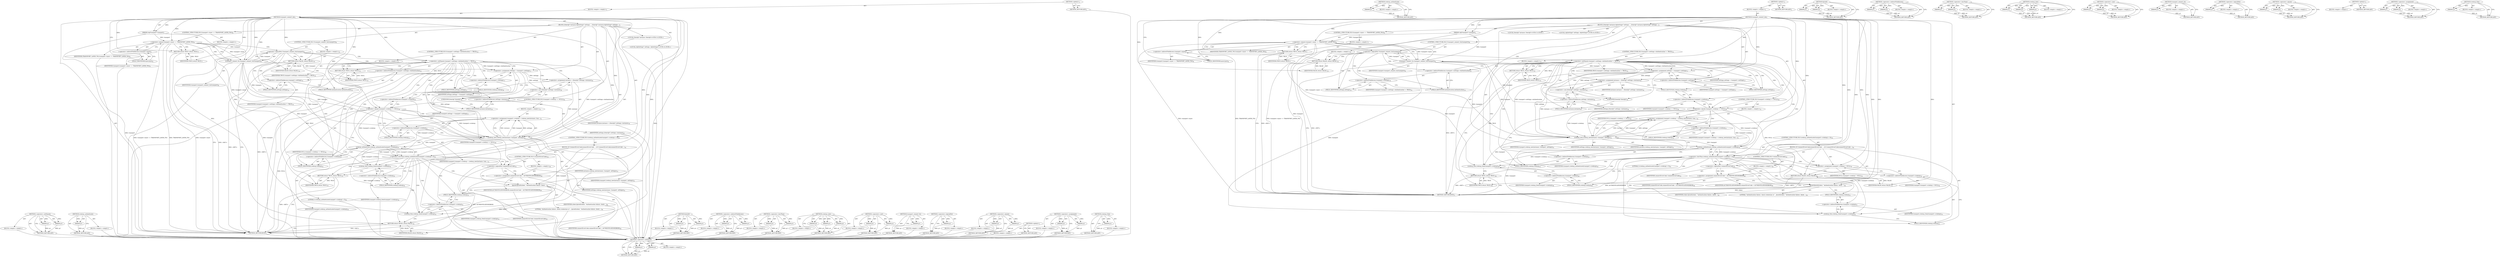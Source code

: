 digraph "credssp_free" {
vulnerable_142 [label=<(METHOD,&lt;operator&gt;.notEquals)>];
vulnerable_143 [label=<(PARAM,p1)>];
vulnerable_144 [label=<(PARAM,p2)>];
vulnerable_145 [label=<(BLOCK,&lt;empty&gt;,&lt;empty&gt;)>];
vulnerable_146 [label=<(METHOD_RETURN,ANY)>];
vulnerable_168 [label=<(METHOD,credssp_authenticate)>];
vulnerable_169 [label=<(PARAM,p1)>];
vulnerable_170 [label=<(BLOCK,&lt;empty&gt;,&lt;empty&gt;)>];
vulnerable_171 [label=<(METHOD_RETURN,ANY)>];
vulnerable_6 [label=<(METHOD,&lt;global&gt;)<SUB>1</SUB>>];
vulnerable_7 [label=<(BLOCK,&lt;empty&gt;,&lt;empty&gt;)<SUB>1</SUB>>];
vulnerable_8 [label=<(METHOD,transport_connect_nla)<SUB>1</SUB>>];
vulnerable_9 [label=<(PARAM,rdpTransport* transport)<SUB>1</SUB>>];
vulnerable_10 [label=<(BLOCK,{
	freerdp* instance;
	rdpSettings* settings;

...,{
	freerdp* instance;
	rdpSettings* settings;

...)<SUB>2</SUB>>];
vulnerable_11 [label="<(LOCAL,freerdp* instance: freerdp*)<SUB>3</SUB>>"];
vulnerable_12 [label="<(LOCAL,rdpSettings* settings: rdpSettings*)<SUB>4</SUB>>"];
vulnerable_13 [label=<(CONTROL_STRUCTURE,IF,if (transport-&gt;layer == TRANSPORT_LAYER_TSG))<SUB>6</SUB>>];
vulnerable_14 [label=<(&lt;operator&gt;.equals,transport-&gt;layer == TRANSPORT_LAYER_TSG)<SUB>6</SUB>>];
vulnerable_15 [label=<(&lt;operator&gt;.indirectFieldAccess,transport-&gt;layer)<SUB>6</SUB>>];
vulnerable_16 [label=<(IDENTIFIER,transport,transport-&gt;layer == TRANSPORT_LAYER_TSG)<SUB>6</SUB>>];
vulnerable_17 [label=<(FIELD_IDENTIFIER,layer,layer)<SUB>6</SUB>>];
vulnerable_18 [label=<(IDENTIFIER,TRANSPORT_LAYER_TSG,transport-&gt;layer == TRANSPORT_LAYER_TSG)<SUB>6</SUB>>];
vulnerable_19 [label=<(BLOCK,&lt;empty&gt;,&lt;empty&gt;)<SUB>7</SUB>>];
vulnerable_20 [label=<(RETURN,return TRUE;,return TRUE;)<SUB>7</SUB>>];
vulnerable_21 [label=<(IDENTIFIER,TRUE,return TRUE;)<SUB>7</SUB>>];
vulnerable_22 [label=<(CONTROL_STRUCTURE,IF,if (!transport_connect_tls(transport)))<SUB>9</SUB>>];
vulnerable_23 [label=<(&lt;operator&gt;.logicalNot,!transport_connect_tls(transport))<SUB>9</SUB>>];
vulnerable_24 [label=<(transport_connect_tls,transport_connect_tls(transport))<SUB>9</SUB>>];
vulnerable_25 [label=<(IDENTIFIER,transport,transport_connect_tls(transport))<SUB>9</SUB>>];
vulnerable_26 [label=<(BLOCK,&lt;empty&gt;,&lt;empty&gt;)<SUB>10</SUB>>];
vulnerable_27 [label=<(RETURN,return FALSE;,return FALSE;)<SUB>10</SUB>>];
vulnerable_28 [label=<(IDENTIFIER,FALSE,return FALSE;)<SUB>10</SUB>>];
vulnerable_29 [label=<(CONTROL_STRUCTURE,IF,if (transport-&gt;settings-&gt;Authentication != TRUE))<SUB>14</SUB>>];
vulnerable_30 [label=<(&lt;operator&gt;.notEquals,transport-&gt;settings-&gt;Authentication != TRUE)<SUB>14</SUB>>];
vulnerable_31 [label=<(&lt;operator&gt;.indirectFieldAccess,transport-&gt;settings-&gt;Authentication)<SUB>14</SUB>>];
vulnerable_32 [label=<(&lt;operator&gt;.indirectFieldAccess,transport-&gt;settings)<SUB>14</SUB>>];
vulnerable_33 [label=<(IDENTIFIER,transport,transport-&gt;settings-&gt;Authentication != TRUE)<SUB>14</SUB>>];
vulnerable_34 [label=<(FIELD_IDENTIFIER,settings,settings)<SUB>14</SUB>>];
vulnerable_35 [label=<(FIELD_IDENTIFIER,Authentication,Authentication)<SUB>14</SUB>>];
vulnerable_36 [label=<(IDENTIFIER,TRUE,transport-&gt;settings-&gt;Authentication != TRUE)<SUB>14</SUB>>];
vulnerable_37 [label=<(BLOCK,&lt;empty&gt;,&lt;empty&gt;)<SUB>15</SUB>>];
vulnerable_38 [label=<(RETURN,return TRUE;,return TRUE;)<SUB>15</SUB>>];
vulnerable_39 [label=<(IDENTIFIER,TRUE,return TRUE;)<SUB>15</SUB>>];
vulnerable_40 [label=<(&lt;operator&gt;.assignment,settings = transport-&gt;settings)<SUB>17</SUB>>];
vulnerable_41 [label=<(IDENTIFIER,settings,settings = transport-&gt;settings)<SUB>17</SUB>>];
vulnerable_42 [label=<(&lt;operator&gt;.indirectFieldAccess,transport-&gt;settings)<SUB>17</SUB>>];
vulnerable_43 [label=<(IDENTIFIER,transport,settings = transport-&gt;settings)<SUB>17</SUB>>];
vulnerable_44 [label=<(FIELD_IDENTIFIER,settings,settings)<SUB>17</SUB>>];
vulnerable_45 [label=<(&lt;operator&gt;.assignment,instance = (freerdp*) settings-&gt;instance)<SUB>18</SUB>>];
vulnerable_46 [label=<(IDENTIFIER,instance,instance = (freerdp*) settings-&gt;instance)<SUB>18</SUB>>];
vulnerable_47 [label=<(&lt;operator&gt;.cast,(freerdp*) settings-&gt;instance)<SUB>18</SUB>>];
vulnerable_48 [label=<(UNKNOWN,freerdp*,freerdp*)<SUB>18</SUB>>];
vulnerable_49 [label=<(&lt;operator&gt;.indirectFieldAccess,settings-&gt;instance)<SUB>18</SUB>>];
vulnerable_50 [label=<(IDENTIFIER,settings,(freerdp*) settings-&gt;instance)<SUB>18</SUB>>];
vulnerable_51 [label=<(FIELD_IDENTIFIER,instance,instance)<SUB>18</SUB>>];
vulnerable_52 [label=<(CONTROL_STRUCTURE,IF,if (transport-&gt;credssp == NULL))<SUB>20</SUB>>];
vulnerable_53 [label=<(&lt;operator&gt;.equals,transport-&gt;credssp == NULL)<SUB>20</SUB>>];
vulnerable_54 [label=<(&lt;operator&gt;.indirectFieldAccess,transport-&gt;credssp)<SUB>20</SUB>>];
vulnerable_55 [label=<(IDENTIFIER,transport,transport-&gt;credssp == NULL)<SUB>20</SUB>>];
vulnerable_56 [label=<(FIELD_IDENTIFIER,credssp,credssp)<SUB>20</SUB>>];
vulnerable_57 [label=<(IDENTIFIER,NULL,transport-&gt;credssp == NULL)<SUB>20</SUB>>];
vulnerable_58 [label=<(BLOCK,&lt;empty&gt;,&lt;empty&gt;)<SUB>21</SUB>>];
vulnerable_59 [label=<(&lt;operator&gt;.assignment,transport-&gt;credssp = credssp_new(instance, tran...)<SUB>21</SUB>>];
vulnerable_60 [label=<(&lt;operator&gt;.indirectFieldAccess,transport-&gt;credssp)<SUB>21</SUB>>];
vulnerable_61 [label=<(IDENTIFIER,transport,transport-&gt;credssp = credssp_new(instance, tran...)<SUB>21</SUB>>];
vulnerable_62 [label=<(FIELD_IDENTIFIER,credssp,credssp)<SUB>21</SUB>>];
vulnerable_63 [label=<(credssp_new,credssp_new(instance, transport, settings))<SUB>21</SUB>>];
vulnerable_64 [label=<(IDENTIFIER,instance,credssp_new(instance, transport, settings))<SUB>21</SUB>>];
vulnerable_65 [label=<(IDENTIFIER,transport,credssp_new(instance, transport, settings))<SUB>21</SUB>>];
vulnerable_66 [label=<(IDENTIFIER,settings,credssp_new(instance, transport, settings))<SUB>21</SUB>>];
vulnerable_67 [label=<(CONTROL_STRUCTURE,IF,if (credssp_authenticate(transport-&gt;credssp) &lt; 0))<SUB>23</SUB>>];
vulnerable_68 [label=<(&lt;operator&gt;.lessThan,credssp_authenticate(transport-&gt;credssp) &lt; 0)<SUB>23</SUB>>];
vulnerable_69 [label=<(credssp_authenticate,credssp_authenticate(transport-&gt;credssp))<SUB>23</SUB>>];
vulnerable_70 [label=<(&lt;operator&gt;.indirectFieldAccess,transport-&gt;credssp)<SUB>23</SUB>>];
vulnerable_71 [label=<(IDENTIFIER,transport,credssp_authenticate(transport-&gt;credssp))<SUB>23</SUB>>];
vulnerable_72 [label=<(FIELD_IDENTIFIER,credssp,credssp)<SUB>23</SUB>>];
vulnerable_73 [label=<(LITERAL,0,credssp_authenticate(transport-&gt;credssp) &lt; 0)<SUB>23</SUB>>];
vulnerable_74 [label=<(BLOCK,{
		if (!connectErrorCode)
			connectErrorCode ...,{
		if (!connectErrorCode)
			connectErrorCode ...)<SUB>24</SUB>>];
vulnerable_75 [label=<(CONTROL_STRUCTURE,IF,if (!connectErrorCode))<SUB>25</SUB>>];
vulnerable_76 [label=<(&lt;operator&gt;.logicalNot,!connectErrorCode)<SUB>25</SUB>>];
vulnerable_77 [label=<(IDENTIFIER,connectErrorCode,!connectErrorCode)<SUB>25</SUB>>];
vulnerable_78 [label=<(BLOCK,&lt;empty&gt;,&lt;empty&gt;)<SUB>26</SUB>>];
vulnerable_79 [label=<(&lt;operator&gt;.assignment,connectErrorCode = AUTHENTICATIONERROR)<SUB>26</SUB>>];
vulnerable_80 [label=<(IDENTIFIER,connectErrorCode,connectErrorCode = AUTHENTICATIONERROR)<SUB>26</SUB>>];
vulnerable_81 [label=<(IDENTIFIER,AUTHENTICATIONERROR,connectErrorCode = AUTHENTICATIONERROR)<SUB>26</SUB>>];
vulnerable_82 [label=<(fprintf,fprintf(stderr, &quot;Authentication failure, check ...)<SUB>28</SUB>>];
vulnerable_83 [label=<(IDENTIFIER,stderr,fprintf(stderr, &quot;Authentication failure, check ...)<SUB>28</SUB>>];
vulnerable_84 [label=<(LITERAL,&quot;Authentication failure, check credentials.\n&quot;
...,fprintf(stderr, &quot;Authentication failure, check ...)<SUB>28</SUB>>];
vulnerable_85 [label=<(credssp_free,credssp_free(transport-&gt;credssp))<SUB>31</SUB>>];
vulnerable_86 [label=<(&lt;operator&gt;.indirectFieldAccess,transport-&gt;credssp)<SUB>31</SUB>>];
vulnerable_87 [label=<(IDENTIFIER,transport,credssp_free(transport-&gt;credssp))<SUB>31</SUB>>];
vulnerable_88 [label=<(FIELD_IDENTIFIER,credssp,credssp)<SUB>31</SUB>>];
vulnerable_89 [label=<(RETURN,return FALSE;,return FALSE;)<SUB>32</SUB>>];
vulnerable_90 [label=<(IDENTIFIER,FALSE,return FALSE;)<SUB>32</SUB>>];
vulnerable_91 [label=<(credssp_free,credssp_free(transport-&gt;credssp))<SUB>35</SUB>>];
vulnerable_92 [label=<(&lt;operator&gt;.indirectFieldAccess,transport-&gt;credssp)<SUB>35</SUB>>];
vulnerable_93 [label=<(IDENTIFIER,transport,credssp_free(transport-&gt;credssp))<SUB>35</SUB>>];
vulnerable_94 [label=<(FIELD_IDENTIFIER,credssp,credssp)<SUB>35</SUB>>];
vulnerable_95 [label=<(RETURN,return TRUE;,return TRUE;)<SUB>37</SUB>>];
vulnerable_96 [label=<(IDENTIFIER,TRUE,return TRUE;)<SUB>37</SUB>>];
vulnerable_97 [label=<(METHOD_RETURN,BOOL)<SUB>1</SUB>>];
vulnerable_99 [label=<(METHOD_RETURN,ANY)<SUB>1</SUB>>];
vulnerable_172 [label=<(METHOD,fprintf)>];
vulnerable_173 [label=<(PARAM,p1)>];
vulnerable_174 [label=<(PARAM,p2)>];
vulnerable_175 [label=<(BLOCK,&lt;empty&gt;,&lt;empty&gt;)>];
vulnerable_176 [label=<(METHOD_RETURN,ANY)>];
vulnerable_129 [label=<(METHOD,&lt;operator&gt;.indirectFieldAccess)>];
vulnerable_130 [label=<(PARAM,p1)>];
vulnerable_131 [label=<(PARAM,p2)>];
vulnerable_132 [label=<(BLOCK,&lt;empty&gt;,&lt;empty&gt;)>];
vulnerable_133 [label=<(METHOD_RETURN,ANY)>];
vulnerable_163 [label=<(METHOD,&lt;operator&gt;.lessThan)>];
vulnerable_164 [label=<(PARAM,p1)>];
vulnerable_165 [label=<(PARAM,p2)>];
vulnerable_166 [label=<(BLOCK,&lt;empty&gt;,&lt;empty&gt;)>];
vulnerable_167 [label=<(METHOD_RETURN,ANY)>];
vulnerable_157 [label=<(METHOD,credssp_new)>];
vulnerable_158 [label=<(PARAM,p1)>];
vulnerable_159 [label=<(PARAM,p2)>];
vulnerable_160 [label=<(PARAM,p3)>];
vulnerable_161 [label=<(BLOCK,&lt;empty&gt;,&lt;empty&gt;)>];
vulnerable_162 [label=<(METHOD_RETURN,ANY)>];
vulnerable_152 [label=<(METHOD,&lt;operator&gt;.cast)>];
vulnerable_153 [label=<(PARAM,p1)>];
vulnerable_154 [label=<(PARAM,p2)>];
vulnerable_155 [label=<(BLOCK,&lt;empty&gt;,&lt;empty&gt;)>];
vulnerable_156 [label=<(METHOD_RETURN,ANY)>];
vulnerable_138 [label=<(METHOD,transport_connect_tls)>];
vulnerable_139 [label=<(PARAM,p1)>];
vulnerable_140 [label=<(BLOCK,&lt;empty&gt;,&lt;empty&gt;)>];
vulnerable_141 [label=<(METHOD_RETURN,ANY)>];
vulnerable_134 [label=<(METHOD,&lt;operator&gt;.logicalNot)>];
vulnerable_135 [label=<(PARAM,p1)>];
vulnerable_136 [label=<(BLOCK,&lt;empty&gt;,&lt;empty&gt;)>];
vulnerable_137 [label=<(METHOD_RETURN,ANY)>];
vulnerable_124 [label=<(METHOD,&lt;operator&gt;.equals)>];
vulnerable_125 [label=<(PARAM,p1)>];
vulnerable_126 [label=<(PARAM,p2)>];
vulnerable_127 [label=<(BLOCK,&lt;empty&gt;,&lt;empty&gt;)>];
vulnerable_128 [label=<(METHOD_RETURN,ANY)>];
vulnerable_118 [label=<(METHOD,&lt;global&gt;)<SUB>1</SUB>>];
vulnerable_119 [label=<(BLOCK,&lt;empty&gt;,&lt;empty&gt;)>];
vulnerable_120 [label=<(METHOD_RETURN,ANY)>];
vulnerable_147 [label=<(METHOD,&lt;operator&gt;.assignment)>];
vulnerable_148 [label=<(PARAM,p1)>];
vulnerable_149 [label=<(PARAM,p2)>];
vulnerable_150 [label=<(BLOCK,&lt;empty&gt;,&lt;empty&gt;)>];
vulnerable_151 [label=<(METHOD_RETURN,ANY)>];
vulnerable_177 [label=<(METHOD,credssp_free)>];
vulnerable_178 [label=<(PARAM,p1)>];
vulnerable_179 [label=<(BLOCK,&lt;empty&gt;,&lt;empty&gt;)>];
vulnerable_180 [label=<(METHOD_RETURN,ANY)>];
fixed_147 [label=<(METHOD,&lt;operator&gt;.notEquals)>];
fixed_148 [label=<(PARAM,p1)>];
fixed_149 [label=<(PARAM,p2)>];
fixed_150 [label=<(BLOCK,&lt;empty&gt;,&lt;empty&gt;)>];
fixed_151 [label=<(METHOD_RETURN,ANY)>];
fixed_173 [label=<(METHOD,credssp_authenticate)>];
fixed_174 [label=<(PARAM,p1)>];
fixed_175 [label=<(BLOCK,&lt;empty&gt;,&lt;empty&gt;)>];
fixed_176 [label=<(METHOD_RETURN,ANY)>];
fixed_6 [label=<(METHOD,&lt;global&gt;)<SUB>1</SUB>>];
fixed_7 [label=<(BLOCK,&lt;empty&gt;,&lt;empty&gt;)<SUB>1</SUB>>];
fixed_8 [label=<(METHOD,transport_connect_nla)<SUB>1</SUB>>];
fixed_9 [label=<(PARAM,rdpTransport* transport)<SUB>1</SUB>>];
fixed_10 [label=<(BLOCK,{
	freerdp* instance;
	rdpSettings* settings;

...,{
	freerdp* instance;
	rdpSettings* settings;

...)<SUB>2</SUB>>];
fixed_11 [label="<(LOCAL,freerdp* instance: freerdp*)<SUB>3</SUB>>"];
fixed_12 [label="<(LOCAL,rdpSettings* settings: rdpSettings*)<SUB>4</SUB>>"];
fixed_13 [label=<(CONTROL_STRUCTURE,IF,if (transport-&gt;layer == TRANSPORT_LAYER_TSG))<SUB>6</SUB>>];
fixed_14 [label=<(&lt;operator&gt;.equals,transport-&gt;layer == TRANSPORT_LAYER_TSG)<SUB>6</SUB>>];
fixed_15 [label=<(&lt;operator&gt;.indirectFieldAccess,transport-&gt;layer)<SUB>6</SUB>>];
fixed_16 [label=<(IDENTIFIER,transport,transport-&gt;layer == TRANSPORT_LAYER_TSG)<SUB>6</SUB>>];
fixed_17 [label=<(FIELD_IDENTIFIER,layer,layer)<SUB>6</SUB>>];
fixed_18 [label=<(IDENTIFIER,TRANSPORT_LAYER_TSG,transport-&gt;layer == TRANSPORT_LAYER_TSG)<SUB>6</SUB>>];
fixed_19 [label=<(BLOCK,&lt;empty&gt;,&lt;empty&gt;)<SUB>7</SUB>>];
fixed_20 [label=<(RETURN,return TRUE;,return TRUE;)<SUB>7</SUB>>];
fixed_21 [label=<(IDENTIFIER,TRUE,return TRUE;)<SUB>7</SUB>>];
fixed_22 [label=<(CONTROL_STRUCTURE,IF,if (!transport_connect_tls(transport)))<SUB>9</SUB>>];
fixed_23 [label=<(&lt;operator&gt;.logicalNot,!transport_connect_tls(transport))<SUB>9</SUB>>];
fixed_24 [label=<(transport_connect_tls,transport_connect_tls(transport))<SUB>9</SUB>>];
fixed_25 [label=<(IDENTIFIER,transport,transport_connect_tls(transport))<SUB>9</SUB>>];
fixed_26 [label=<(BLOCK,&lt;empty&gt;,&lt;empty&gt;)<SUB>10</SUB>>];
fixed_27 [label=<(RETURN,return FALSE;,return FALSE;)<SUB>10</SUB>>];
fixed_28 [label=<(IDENTIFIER,FALSE,return FALSE;)<SUB>10</SUB>>];
fixed_29 [label=<(CONTROL_STRUCTURE,IF,if (transport-&gt;settings-&gt;Authentication != TRUE))<SUB>14</SUB>>];
fixed_30 [label=<(&lt;operator&gt;.notEquals,transport-&gt;settings-&gt;Authentication != TRUE)<SUB>14</SUB>>];
fixed_31 [label=<(&lt;operator&gt;.indirectFieldAccess,transport-&gt;settings-&gt;Authentication)<SUB>14</SUB>>];
fixed_32 [label=<(&lt;operator&gt;.indirectFieldAccess,transport-&gt;settings)<SUB>14</SUB>>];
fixed_33 [label=<(IDENTIFIER,transport,transport-&gt;settings-&gt;Authentication != TRUE)<SUB>14</SUB>>];
fixed_34 [label=<(FIELD_IDENTIFIER,settings,settings)<SUB>14</SUB>>];
fixed_35 [label=<(FIELD_IDENTIFIER,Authentication,Authentication)<SUB>14</SUB>>];
fixed_36 [label=<(IDENTIFIER,TRUE,transport-&gt;settings-&gt;Authentication != TRUE)<SUB>14</SUB>>];
fixed_37 [label=<(BLOCK,&lt;empty&gt;,&lt;empty&gt;)<SUB>15</SUB>>];
fixed_38 [label=<(RETURN,return TRUE;,return TRUE;)<SUB>15</SUB>>];
fixed_39 [label=<(IDENTIFIER,TRUE,return TRUE;)<SUB>15</SUB>>];
fixed_40 [label=<(&lt;operator&gt;.assignment,settings = transport-&gt;settings)<SUB>17</SUB>>];
fixed_41 [label=<(IDENTIFIER,settings,settings = transport-&gt;settings)<SUB>17</SUB>>];
fixed_42 [label=<(&lt;operator&gt;.indirectFieldAccess,transport-&gt;settings)<SUB>17</SUB>>];
fixed_43 [label=<(IDENTIFIER,transport,settings = transport-&gt;settings)<SUB>17</SUB>>];
fixed_44 [label=<(FIELD_IDENTIFIER,settings,settings)<SUB>17</SUB>>];
fixed_45 [label=<(&lt;operator&gt;.assignment,instance = (freerdp*) settings-&gt;instance)<SUB>18</SUB>>];
fixed_46 [label=<(IDENTIFIER,instance,instance = (freerdp*) settings-&gt;instance)<SUB>18</SUB>>];
fixed_47 [label=<(&lt;operator&gt;.cast,(freerdp*) settings-&gt;instance)<SUB>18</SUB>>];
fixed_48 [label=<(UNKNOWN,freerdp*,freerdp*)<SUB>18</SUB>>];
fixed_49 [label=<(&lt;operator&gt;.indirectFieldAccess,settings-&gt;instance)<SUB>18</SUB>>];
fixed_50 [label=<(IDENTIFIER,settings,(freerdp*) settings-&gt;instance)<SUB>18</SUB>>];
fixed_51 [label=<(FIELD_IDENTIFIER,instance,instance)<SUB>18</SUB>>];
fixed_52 [label=<(CONTROL_STRUCTURE,IF,if (transport-&gt;credssp == NULL))<SUB>20</SUB>>];
fixed_53 [label=<(&lt;operator&gt;.equals,transport-&gt;credssp == NULL)<SUB>20</SUB>>];
fixed_54 [label=<(&lt;operator&gt;.indirectFieldAccess,transport-&gt;credssp)<SUB>20</SUB>>];
fixed_55 [label=<(IDENTIFIER,transport,transport-&gt;credssp == NULL)<SUB>20</SUB>>];
fixed_56 [label=<(FIELD_IDENTIFIER,credssp,credssp)<SUB>20</SUB>>];
fixed_57 [label=<(IDENTIFIER,NULL,transport-&gt;credssp == NULL)<SUB>20</SUB>>];
fixed_58 [label=<(BLOCK,&lt;empty&gt;,&lt;empty&gt;)<SUB>21</SUB>>];
fixed_59 [label=<(&lt;operator&gt;.assignment,transport-&gt;credssp = credssp_new(instance, tran...)<SUB>21</SUB>>];
fixed_60 [label=<(&lt;operator&gt;.indirectFieldAccess,transport-&gt;credssp)<SUB>21</SUB>>];
fixed_61 [label=<(IDENTIFIER,transport,transport-&gt;credssp = credssp_new(instance, tran...)<SUB>21</SUB>>];
fixed_62 [label=<(FIELD_IDENTIFIER,credssp,credssp)<SUB>21</SUB>>];
fixed_63 [label=<(credssp_new,credssp_new(instance, transport, settings))<SUB>21</SUB>>];
fixed_64 [label=<(IDENTIFIER,instance,credssp_new(instance, transport, settings))<SUB>21</SUB>>];
fixed_65 [label=<(IDENTIFIER,transport,credssp_new(instance, transport, settings))<SUB>21</SUB>>];
fixed_66 [label=<(IDENTIFIER,settings,credssp_new(instance, transport, settings))<SUB>21</SUB>>];
fixed_67 [label=<(CONTROL_STRUCTURE,IF,if (credssp_authenticate(transport-&gt;credssp) &lt; 0))<SUB>23</SUB>>];
fixed_68 [label=<(&lt;operator&gt;.lessThan,credssp_authenticate(transport-&gt;credssp) &lt; 0)<SUB>23</SUB>>];
fixed_69 [label=<(credssp_authenticate,credssp_authenticate(transport-&gt;credssp))<SUB>23</SUB>>];
fixed_70 [label=<(&lt;operator&gt;.indirectFieldAccess,transport-&gt;credssp)<SUB>23</SUB>>];
fixed_71 [label=<(IDENTIFIER,transport,credssp_authenticate(transport-&gt;credssp))<SUB>23</SUB>>];
fixed_72 [label=<(FIELD_IDENTIFIER,credssp,credssp)<SUB>23</SUB>>];
fixed_73 [label=<(LITERAL,0,credssp_authenticate(transport-&gt;credssp) &lt; 0)<SUB>23</SUB>>];
fixed_74 [label=<(BLOCK,{
		if (!connectErrorCode)
			connectErrorCode ...,{
		if (!connectErrorCode)
			connectErrorCode ...)<SUB>24</SUB>>];
fixed_75 [label=<(CONTROL_STRUCTURE,IF,if (!connectErrorCode))<SUB>25</SUB>>];
fixed_76 [label=<(&lt;operator&gt;.logicalNot,!connectErrorCode)<SUB>25</SUB>>];
fixed_77 [label=<(IDENTIFIER,connectErrorCode,!connectErrorCode)<SUB>25</SUB>>];
fixed_78 [label=<(BLOCK,&lt;empty&gt;,&lt;empty&gt;)<SUB>26</SUB>>];
fixed_79 [label=<(&lt;operator&gt;.assignment,connectErrorCode = AUTHENTICATIONERROR)<SUB>26</SUB>>];
fixed_80 [label=<(IDENTIFIER,connectErrorCode,connectErrorCode = AUTHENTICATIONERROR)<SUB>26</SUB>>];
fixed_81 [label=<(IDENTIFIER,AUTHENTICATIONERROR,connectErrorCode = AUTHENTICATIONERROR)<SUB>26</SUB>>];
fixed_82 [label=<(fprintf,fprintf(stderr, &quot;Authentication failure, check ...)<SUB>28</SUB>>];
fixed_83 [label=<(IDENTIFIER,stderr,fprintf(stderr, &quot;Authentication failure, check ...)<SUB>28</SUB>>];
fixed_84 [label=<(LITERAL,&quot;Authentication failure, check credentials.\n&quot;
...,fprintf(stderr, &quot;Authentication failure, check ...)<SUB>28</SUB>>];
fixed_85 [label=<(credssp_free,credssp_free(transport-&gt;credssp))<SUB>31</SUB>>];
fixed_86 [label=<(&lt;operator&gt;.indirectFieldAccess,transport-&gt;credssp)<SUB>31</SUB>>];
fixed_87 [label=<(IDENTIFIER,transport,credssp_free(transport-&gt;credssp))<SUB>31</SUB>>];
fixed_88 [label=<(FIELD_IDENTIFIER,credssp,credssp)<SUB>31</SUB>>];
fixed_89 [label=<(&lt;operator&gt;.assignment,transport-&gt;credssp = NULL)<SUB>32</SUB>>];
fixed_90 [label=<(&lt;operator&gt;.indirectFieldAccess,transport-&gt;credssp)<SUB>32</SUB>>];
fixed_91 [label=<(IDENTIFIER,transport,transport-&gt;credssp = NULL)<SUB>32</SUB>>];
fixed_92 [label=<(FIELD_IDENTIFIER,credssp,credssp)<SUB>32</SUB>>];
fixed_93 [label=<(IDENTIFIER,NULL,transport-&gt;credssp = NULL)<SUB>32</SUB>>];
fixed_94 [label=<(RETURN,return FALSE;,return FALSE;)<SUB>33</SUB>>];
fixed_95 [label=<(IDENTIFIER,FALSE,return FALSE;)<SUB>33</SUB>>];
fixed_96 [label=<(credssp_free,credssp_free(transport-&gt;credssp))<SUB>36</SUB>>];
fixed_97 [label=<(&lt;operator&gt;.indirectFieldAccess,transport-&gt;credssp)<SUB>36</SUB>>];
fixed_98 [label=<(IDENTIFIER,transport,credssp_free(transport-&gt;credssp))<SUB>36</SUB>>];
fixed_99 [label=<(FIELD_IDENTIFIER,credssp,credssp)<SUB>36</SUB>>];
fixed_100 [label=<(RETURN,return TRUE;,return TRUE;)<SUB>38</SUB>>];
fixed_101 [label=<(IDENTIFIER,TRUE,return TRUE;)<SUB>38</SUB>>];
fixed_102 [label=<(METHOD_RETURN,BOOL)<SUB>1</SUB>>];
fixed_104 [label=<(METHOD_RETURN,ANY)<SUB>1</SUB>>];
fixed_177 [label=<(METHOD,fprintf)>];
fixed_178 [label=<(PARAM,p1)>];
fixed_179 [label=<(PARAM,p2)>];
fixed_180 [label=<(BLOCK,&lt;empty&gt;,&lt;empty&gt;)>];
fixed_181 [label=<(METHOD_RETURN,ANY)>];
fixed_134 [label=<(METHOD,&lt;operator&gt;.indirectFieldAccess)>];
fixed_135 [label=<(PARAM,p1)>];
fixed_136 [label=<(PARAM,p2)>];
fixed_137 [label=<(BLOCK,&lt;empty&gt;,&lt;empty&gt;)>];
fixed_138 [label=<(METHOD_RETURN,ANY)>];
fixed_168 [label=<(METHOD,&lt;operator&gt;.lessThan)>];
fixed_169 [label=<(PARAM,p1)>];
fixed_170 [label=<(PARAM,p2)>];
fixed_171 [label=<(BLOCK,&lt;empty&gt;,&lt;empty&gt;)>];
fixed_172 [label=<(METHOD_RETURN,ANY)>];
fixed_162 [label=<(METHOD,credssp_new)>];
fixed_163 [label=<(PARAM,p1)>];
fixed_164 [label=<(PARAM,p2)>];
fixed_165 [label=<(PARAM,p3)>];
fixed_166 [label=<(BLOCK,&lt;empty&gt;,&lt;empty&gt;)>];
fixed_167 [label=<(METHOD_RETURN,ANY)>];
fixed_157 [label=<(METHOD,&lt;operator&gt;.cast)>];
fixed_158 [label=<(PARAM,p1)>];
fixed_159 [label=<(PARAM,p2)>];
fixed_160 [label=<(BLOCK,&lt;empty&gt;,&lt;empty&gt;)>];
fixed_161 [label=<(METHOD_RETURN,ANY)>];
fixed_143 [label=<(METHOD,transport_connect_tls)>];
fixed_144 [label=<(PARAM,p1)>];
fixed_145 [label=<(BLOCK,&lt;empty&gt;,&lt;empty&gt;)>];
fixed_146 [label=<(METHOD_RETURN,ANY)>];
fixed_139 [label=<(METHOD,&lt;operator&gt;.logicalNot)>];
fixed_140 [label=<(PARAM,p1)>];
fixed_141 [label=<(BLOCK,&lt;empty&gt;,&lt;empty&gt;)>];
fixed_142 [label=<(METHOD_RETURN,ANY)>];
fixed_129 [label=<(METHOD,&lt;operator&gt;.equals)>];
fixed_130 [label=<(PARAM,p1)>];
fixed_131 [label=<(PARAM,p2)>];
fixed_132 [label=<(BLOCK,&lt;empty&gt;,&lt;empty&gt;)>];
fixed_133 [label=<(METHOD_RETURN,ANY)>];
fixed_123 [label=<(METHOD,&lt;global&gt;)<SUB>1</SUB>>];
fixed_124 [label=<(BLOCK,&lt;empty&gt;,&lt;empty&gt;)>];
fixed_125 [label=<(METHOD_RETURN,ANY)>];
fixed_152 [label=<(METHOD,&lt;operator&gt;.assignment)>];
fixed_153 [label=<(PARAM,p1)>];
fixed_154 [label=<(PARAM,p2)>];
fixed_155 [label=<(BLOCK,&lt;empty&gt;,&lt;empty&gt;)>];
fixed_156 [label=<(METHOD_RETURN,ANY)>];
fixed_182 [label=<(METHOD,credssp_free)>];
fixed_183 [label=<(PARAM,p1)>];
fixed_184 [label=<(BLOCK,&lt;empty&gt;,&lt;empty&gt;)>];
fixed_185 [label=<(METHOD_RETURN,ANY)>];
vulnerable_142 -> vulnerable_143  [key=0, label="AST: "];
vulnerable_142 -> vulnerable_143  [key=1, label="DDG: "];
vulnerable_142 -> vulnerable_145  [key=0, label="AST: "];
vulnerable_142 -> vulnerable_144  [key=0, label="AST: "];
vulnerable_142 -> vulnerable_144  [key=1, label="DDG: "];
vulnerable_142 -> vulnerable_146  [key=0, label="AST: "];
vulnerable_142 -> vulnerable_146  [key=1, label="CFG: "];
vulnerable_143 -> vulnerable_146  [key=0, label="DDG: p1"];
vulnerable_144 -> vulnerable_146  [key=0, label="DDG: p2"];
vulnerable_145 -> fixed_147  [key=0];
vulnerable_146 -> fixed_147  [key=0];
vulnerable_168 -> vulnerable_169  [key=0, label="AST: "];
vulnerable_168 -> vulnerable_169  [key=1, label="DDG: "];
vulnerable_168 -> vulnerable_170  [key=0, label="AST: "];
vulnerable_168 -> vulnerable_171  [key=0, label="AST: "];
vulnerable_168 -> vulnerable_171  [key=1, label="CFG: "];
vulnerable_169 -> vulnerable_171  [key=0, label="DDG: p1"];
vulnerable_170 -> fixed_147  [key=0];
vulnerable_171 -> fixed_147  [key=0];
vulnerable_6 -> vulnerable_7  [key=0, label="AST: "];
vulnerable_6 -> vulnerable_99  [key=0, label="AST: "];
vulnerable_6 -> vulnerable_99  [key=1, label="CFG: "];
vulnerable_7 -> vulnerable_8  [key=0, label="AST: "];
vulnerable_8 -> vulnerable_9  [key=0, label="AST: "];
vulnerable_8 -> vulnerable_9  [key=1, label="DDG: "];
vulnerable_8 -> vulnerable_10  [key=0, label="AST: "];
vulnerable_8 -> vulnerable_97  [key=0, label="AST: "];
vulnerable_8 -> vulnerable_17  [key=0, label="CFG: "];
vulnerable_8 -> vulnerable_96  [key=0, label="DDG: "];
vulnerable_8 -> vulnerable_14  [key=0, label="DDG: "];
vulnerable_8 -> vulnerable_20  [key=0, label="DDG: "];
vulnerable_8 -> vulnerable_27  [key=0, label="DDG: "];
vulnerable_8 -> vulnerable_30  [key=0, label="DDG: "];
vulnerable_8 -> vulnerable_53  [key=0, label="DDG: "];
vulnerable_8 -> vulnerable_68  [key=0, label="DDG: "];
vulnerable_8 -> vulnerable_89  [key=0, label="DDG: "];
vulnerable_8 -> vulnerable_21  [key=0, label="DDG: "];
vulnerable_8 -> vulnerable_24  [key=0, label="DDG: "];
vulnerable_8 -> vulnerable_28  [key=0, label="DDG: "];
vulnerable_8 -> vulnerable_39  [key=0, label="DDG: "];
vulnerable_8 -> vulnerable_82  [key=0, label="DDG: "];
vulnerable_8 -> vulnerable_90  [key=0, label="DDG: "];
vulnerable_8 -> vulnerable_63  [key=0, label="DDG: "];
vulnerable_8 -> vulnerable_76  [key=0, label="DDG: "];
vulnerable_8 -> vulnerable_79  [key=0, label="DDG: "];
vulnerable_9 -> vulnerable_97  [key=0, label="DDG: transport"];
vulnerable_9 -> vulnerable_14  [key=0, label="DDG: transport"];
vulnerable_9 -> vulnerable_24  [key=0, label="DDG: transport"];
vulnerable_10 -> vulnerable_11  [key=0, label="AST: "];
vulnerable_10 -> vulnerable_12  [key=0, label="AST: "];
vulnerable_10 -> vulnerable_13  [key=0, label="AST: "];
vulnerable_10 -> vulnerable_22  [key=0, label="AST: "];
vulnerable_10 -> vulnerable_29  [key=0, label="AST: "];
vulnerable_10 -> vulnerable_40  [key=0, label="AST: "];
vulnerable_10 -> vulnerable_45  [key=0, label="AST: "];
vulnerable_10 -> vulnerable_52  [key=0, label="AST: "];
vulnerable_10 -> vulnerable_67  [key=0, label="AST: "];
vulnerable_10 -> vulnerable_91  [key=0, label="AST: "];
vulnerable_10 -> vulnerable_95  [key=0, label="AST: "];
vulnerable_11 -> fixed_147  [key=0];
vulnerable_12 -> fixed_147  [key=0];
vulnerable_13 -> vulnerable_14  [key=0, label="AST: "];
vulnerable_13 -> vulnerable_19  [key=0, label="AST: "];
vulnerable_14 -> vulnerable_15  [key=0, label="AST: "];
vulnerable_14 -> vulnerable_18  [key=0, label="AST: "];
vulnerable_14 -> vulnerable_20  [key=0, label="CFG: "];
vulnerable_14 -> vulnerable_20  [key=1, label="CDG: "];
vulnerable_14 -> vulnerable_24  [key=0, label="CFG: "];
vulnerable_14 -> vulnerable_24  [key=1, label="DDG: transport-&gt;layer"];
vulnerable_14 -> vulnerable_24  [key=2, label="CDG: "];
vulnerable_14 -> vulnerable_97  [key=0, label="DDG: transport-&gt;layer"];
vulnerable_14 -> vulnerable_97  [key=1, label="DDG: transport-&gt;layer == TRANSPORT_LAYER_TSG"];
vulnerable_14 -> vulnerable_97  [key=2, label="DDG: TRANSPORT_LAYER_TSG"];
vulnerable_14 -> vulnerable_63  [key=0, label="DDG: transport-&gt;layer"];
vulnerable_14 -> vulnerable_23  [key=0, label="CDG: "];
vulnerable_15 -> vulnerable_16  [key=0, label="AST: "];
vulnerable_15 -> vulnerable_17  [key=0, label="AST: "];
vulnerable_15 -> vulnerable_14  [key=0, label="CFG: "];
vulnerable_16 -> fixed_147  [key=0];
vulnerable_17 -> vulnerable_15  [key=0, label="CFG: "];
vulnerable_18 -> fixed_147  [key=0];
vulnerable_19 -> vulnerable_20  [key=0, label="AST: "];
vulnerable_20 -> vulnerable_21  [key=0, label="AST: "];
vulnerable_20 -> vulnerable_97  [key=0, label="CFG: "];
vulnerable_20 -> vulnerable_97  [key=1, label="DDG: &lt;RET&gt;"];
vulnerable_21 -> vulnerable_20  [key=0, label="DDG: TRUE"];
vulnerable_22 -> vulnerable_23  [key=0, label="AST: "];
vulnerable_22 -> vulnerable_26  [key=0, label="AST: "];
vulnerable_23 -> vulnerable_24  [key=0, label="AST: "];
vulnerable_23 -> vulnerable_27  [key=0, label="CFG: "];
vulnerable_23 -> vulnerable_27  [key=1, label="CDG: "];
vulnerable_23 -> vulnerable_34  [key=0, label="CFG: "];
vulnerable_23 -> vulnerable_34  [key=1, label="CDG: "];
vulnerable_23 -> vulnerable_30  [key=0, label="CDG: "];
vulnerable_23 -> vulnerable_32  [key=0, label="CDG: "];
vulnerable_23 -> vulnerable_35  [key=0, label="CDG: "];
vulnerable_23 -> vulnerable_31  [key=0, label="CDG: "];
vulnerable_24 -> vulnerable_25  [key=0, label="AST: "];
vulnerable_24 -> vulnerable_23  [key=0, label="CFG: "];
vulnerable_24 -> vulnerable_23  [key=1, label="DDG: transport"];
vulnerable_24 -> vulnerable_40  [key=0, label="DDG: transport"];
vulnerable_24 -> vulnerable_91  [key=0, label="DDG: transport"];
vulnerable_24 -> vulnerable_53  [key=0, label="DDG: transport"];
vulnerable_24 -> vulnerable_69  [key=0, label="DDG: transport"];
vulnerable_24 -> vulnerable_85  [key=0, label="DDG: transport"];
vulnerable_24 -> vulnerable_63  [key=0, label="DDG: transport"];
vulnerable_25 -> fixed_147  [key=0];
vulnerable_26 -> vulnerable_27  [key=0, label="AST: "];
vulnerable_27 -> vulnerable_28  [key=0, label="AST: "];
vulnerable_27 -> vulnerable_97  [key=0, label="CFG: "];
vulnerable_27 -> vulnerable_97  [key=1, label="DDG: &lt;RET&gt;"];
vulnerable_28 -> vulnerable_27  [key=0, label="DDG: FALSE"];
vulnerable_29 -> vulnerable_30  [key=0, label="AST: "];
vulnerable_29 -> vulnerable_37  [key=0, label="AST: "];
vulnerable_30 -> vulnerable_31  [key=0, label="AST: "];
vulnerable_30 -> vulnerable_36  [key=0, label="AST: "];
vulnerable_30 -> vulnerable_38  [key=0, label="CFG: "];
vulnerable_30 -> vulnerable_38  [key=1, label="CDG: "];
vulnerable_30 -> vulnerable_44  [key=0, label="CFG: "];
vulnerable_30 -> vulnerable_44  [key=1, label="CDG: "];
vulnerable_30 -> vulnerable_40  [key=0, label="DDG: transport-&gt;settings-&gt;Authentication"];
vulnerable_30 -> vulnerable_40  [key=1, label="CDG: "];
vulnerable_30 -> vulnerable_96  [key=0, label="DDG: TRUE"];
vulnerable_30 -> vulnerable_39  [key=0, label="DDG: TRUE"];
vulnerable_30 -> vulnerable_63  [key=0, label="DDG: transport-&gt;settings-&gt;Authentication"];
vulnerable_30 -> vulnerable_47  [key=0, label="CDG: "];
vulnerable_30 -> vulnerable_48  [key=0, label="CDG: "];
vulnerable_30 -> vulnerable_68  [key=0, label="CDG: "];
vulnerable_30 -> vulnerable_49  [key=0, label="CDG: "];
vulnerable_30 -> vulnerable_42  [key=0, label="CDG: "];
vulnerable_30 -> vulnerable_51  [key=0, label="CDG: "];
vulnerable_30 -> vulnerable_72  [key=0, label="CDG: "];
vulnerable_30 -> vulnerable_56  [key=0, label="CDG: "];
vulnerable_30 -> vulnerable_69  [key=0, label="CDG: "];
vulnerable_30 -> vulnerable_45  [key=0, label="CDG: "];
vulnerable_30 -> vulnerable_54  [key=0, label="CDG: "];
vulnerable_30 -> vulnerable_53  [key=0, label="CDG: "];
vulnerable_30 -> vulnerable_70  [key=0, label="CDG: "];
vulnerable_31 -> vulnerable_32  [key=0, label="AST: "];
vulnerable_31 -> vulnerable_35  [key=0, label="AST: "];
vulnerable_31 -> vulnerable_30  [key=0, label="CFG: "];
vulnerable_32 -> vulnerable_33  [key=0, label="AST: "];
vulnerable_32 -> vulnerable_34  [key=0, label="AST: "];
vulnerable_32 -> vulnerable_35  [key=0, label="CFG: "];
vulnerable_33 -> fixed_147  [key=0];
vulnerable_34 -> vulnerable_32  [key=0, label="CFG: "];
vulnerable_35 -> vulnerable_31  [key=0, label="CFG: "];
vulnerable_36 -> fixed_147  [key=0];
vulnerable_37 -> vulnerable_38  [key=0, label="AST: "];
vulnerable_38 -> vulnerable_39  [key=0, label="AST: "];
vulnerable_38 -> vulnerable_97  [key=0, label="CFG: "];
vulnerable_38 -> vulnerable_97  [key=1, label="DDG: &lt;RET&gt;"];
vulnerable_39 -> vulnerable_38  [key=0, label="DDG: TRUE"];
vulnerable_40 -> vulnerable_41  [key=0, label="AST: "];
vulnerable_40 -> vulnerable_42  [key=0, label="AST: "];
vulnerable_40 -> vulnerable_48  [key=0, label="CFG: "];
vulnerable_40 -> vulnerable_45  [key=0, label="DDG: settings"];
vulnerable_40 -> vulnerable_47  [key=0, label="DDG: settings"];
vulnerable_40 -> vulnerable_63  [key=0, label="DDG: settings"];
vulnerable_41 -> fixed_147  [key=0];
vulnerable_42 -> vulnerable_43  [key=0, label="AST: "];
vulnerable_42 -> vulnerable_44  [key=0, label="AST: "];
vulnerable_42 -> vulnerable_40  [key=0, label="CFG: "];
vulnerable_43 -> fixed_147  [key=0];
vulnerable_44 -> vulnerable_42  [key=0, label="CFG: "];
vulnerable_45 -> vulnerable_46  [key=0, label="AST: "];
vulnerable_45 -> vulnerable_47  [key=0, label="AST: "];
vulnerable_45 -> vulnerable_56  [key=0, label="CFG: "];
vulnerable_45 -> vulnerable_63  [key=0, label="DDG: instance"];
vulnerable_46 -> fixed_147  [key=0];
vulnerable_47 -> vulnerable_48  [key=0, label="AST: "];
vulnerable_47 -> vulnerable_49  [key=0, label="AST: "];
vulnerable_47 -> vulnerable_45  [key=0, label="CFG: "];
vulnerable_48 -> vulnerable_51  [key=0, label="CFG: "];
vulnerable_49 -> vulnerable_50  [key=0, label="AST: "];
vulnerable_49 -> vulnerable_51  [key=0, label="AST: "];
vulnerable_49 -> vulnerable_47  [key=0, label="CFG: "];
vulnerable_50 -> fixed_147  [key=0];
vulnerable_51 -> vulnerable_49  [key=0, label="CFG: "];
vulnerable_52 -> vulnerable_53  [key=0, label="AST: "];
vulnerable_52 -> vulnerable_58  [key=0, label="AST: "];
vulnerable_53 -> vulnerable_54  [key=0, label="AST: "];
vulnerable_53 -> vulnerable_57  [key=0, label="AST: "];
vulnerable_53 -> vulnerable_62  [key=0, label="CFG: "];
vulnerable_53 -> vulnerable_62  [key=1, label="CDG: "];
vulnerable_53 -> vulnerable_72  [key=0, label="CFG: "];
vulnerable_53 -> vulnerable_97  [key=0, label="DDG: NULL"];
vulnerable_53 -> vulnerable_69  [key=0, label="DDG: transport-&gt;credssp"];
vulnerable_53 -> vulnerable_63  [key=0, label="DDG: transport-&gt;credssp"];
vulnerable_53 -> vulnerable_63  [key=1, label="CDG: "];
vulnerable_53 -> vulnerable_60  [key=0, label="CDG: "];
vulnerable_53 -> vulnerable_59  [key=0, label="CDG: "];
vulnerable_54 -> vulnerable_55  [key=0, label="AST: "];
vulnerable_54 -> vulnerable_56  [key=0, label="AST: "];
vulnerable_54 -> vulnerable_53  [key=0, label="CFG: "];
vulnerable_55 -> fixed_147  [key=0];
vulnerable_56 -> vulnerable_54  [key=0, label="CFG: "];
vulnerable_57 -> fixed_147  [key=0];
vulnerable_58 -> vulnerable_59  [key=0, label="AST: "];
vulnerable_59 -> vulnerable_60  [key=0, label="AST: "];
vulnerable_59 -> vulnerable_63  [key=0, label="AST: "];
vulnerable_59 -> vulnerable_72  [key=0, label="CFG: "];
vulnerable_59 -> vulnerable_69  [key=0, label="DDG: transport-&gt;credssp"];
vulnerable_60 -> vulnerable_61  [key=0, label="AST: "];
vulnerable_60 -> vulnerable_62  [key=0, label="AST: "];
vulnerable_60 -> vulnerable_63  [key=0, label="CFG: "];
vulnerable_61 -> fixed_147  [key=0];
vulnerable_62 -> vulnerable_60  [key=0, label="CFG: "];
vulnerable_63 -> vulnerable_64  [key=0, label="AST: "];
vulnerable_63 -> vulnerable_65  [key=0, label="AST: "];
vulnerable_63 -> vulnerable_66  [key=0, label="AST: "];
vulnerable_63 -> vulnerable_59  [key=0, label="CFG: "];
vulnerable_63 -> vulnerable_59  [key=1, label="DDG: instance"];
vulnerable_63 -> vulnerable_59  [key=2, label="DDG: transport"];
vulnerable_63 -> vulnerable_59  [key=3, label="DDG: settings"];
vulnerable_63 -> vulnerable_91  [key=0, label="DDG: transport"];
vulnerable_63 -> vulnerable_69  [key=0, label="DDG: transport"];
vulnerable_63 -> vulnerable_85  [key=0, label="DDG: transport"];
vulnerable_64 -> fixed_147  [key=0];
vulnerable_65 -> fixed_147  [key=0];
vulnerable_66 -> fixed_147  [key=0];
vulnerable_67 -> vulnerable_68  [key=0, label="AST: "];
vulnerable_67 -> vulnerable_74  [key=0, label="AST: "];
vulnerable_68 -> vulnerable_69  [key=0, label="AST: "];
vulnerable_68 -> vulnerable_73  [key=0, label="AST: "];
vulnerable_68 -> vulnerable_76  [key=0, label="CFG: "];
vulnerable_68 -> vulnerable_76  [key=1, label="CDG: "];
vulnerable_68 -> vulnerable_94  [key=0, label="CFG: "];
vulnerable_68 -> vulnerable_94  [key=1, label="CDG: "];
vulnerable_68 -> vulnerable_89  [key=0, label="CDG: "];
vulnerable_68 -> vulnerable_85  [key=0, label="CDG: "];
vulnerable_68 -> vulnerable_95  [key=0, label="CDG: "];
vulnerable_68 -> vulnerable_92  [key=0, label="CDG: "];
vulnerable_68 -> vulnerable_91  [key=0, label="CDG: "];
vulnerable_68 -> vulnerable_82  [key=0, label="CDG: "];
vulnerable_68 -> vulnerable_88  [key=0, label="CDG: "];
vulnerable_68 -> vulnerable_86  [key=0, label="CDG: "];
vulnerable_69 -> vulnerable_70  [key=0, label="AST: "];
vulnerable_69 -> vulnerable_68  [key=0, label="CFG: "];
vulnerable_69 -> vulnerable_68  [key=1, label="DDG: transport-&gt;credssp"];
vulnerable_69 -> vulnerable_91  [key=0, label="DDG: transport-&gt;credssp"];
vulnerable_69 -> vulnerable_85  [key=0, label="DDG: transport-&gt;credssp"];
vulnerable_70 -> vulnerable_71  [key=0, label="AST: "];
vulnerable_70 -> vulnerable_72  [key=0, label="AST: "];
vulnerable_70 -> vulnerable_69  [key=0, label="CFG: "];
vulnerable_71 -> fixed_147  [key=0];
vulnerable_72 -> vulnerable_70  [key=0, label="CFG: "];
vulnerable_73 -> fixed_147  [key=0];
vulnerable_74 -> vulnerable_75  [key=0, label="AST: "];
vulnerable_74 -> vulnerable_82  [key=0, label="AST: "];
vulnerable_74 -> vulnerable_85  [key=0, label="AST: "];
vulnerable_74 -> vulnerable_89  [key=0, label="AST: "];
vulnerable_75 -> vulnerable_76  [key=0, label="AST: "];
vulnerable_75 -> vulnerable_78  [key=0, label="AST: "];
vulnerable_76 -> vulnerable_77  [key=0, label="AST: "];
vulnerable_76 -> vulnerable_79  [key=0, label="CFG: "];
vulnerable_76 -> vulnerable_79  [key=1, label="CDG: "];
vulnerable_76 -> vulnerable_82  [key=0, label="CFG: "];
vulnerable_77 -> fixed_147  [key=0];
vulnerable_78 -> vulnerable_79  [key=0, label="AST: "];
vulnerable_79 -> vulnerable_80  [key=0, label="AST: "];
vulnerable_79 -> vulnerable_81  [key=0, label="AST: "];
vulnerable_79 -> vulnerable_82  [key=0, label="CFG: "];
vulnerable_79 -> vulnerable_97  [key=0, label="DDG: AUTHENTICATIONERROR"];
vulnerable_80 -> fixed_147  [key=0];
vulnerable_81 -> fixed_147  [key=0];
vulnerable_82 -> vulnerable_83  [key=0, label="AST: "];
vulnerable_82 -> vulnerable_84  [key=0, label="AST: "];
vulnerable_82 -> vulnerable_88  [key=0, label="CFG: "];
vulnerable_82 -> vulnerable_97  [key=0, label="DDG: stderr"];
vulnerable_83 -> fixed_147  [key=0];
vulnerable_84 -> fixed_147  [key=0];
vulnerable_85 -> vulnerable_86  [key=0, label="AST: "];
vulnerable_85 -> vulnerable_89  [key=0, label="CFG: "];
vulnerable_86 -> vulnerable_87  [key=0, label="AST: "];
vulnerable_86 -> vulnerable_88  [key=0, label="AST: "];
vulnerable_86 -> vulnerable_85  [key=0, label="CFG: "];
vulnerable_87 -> fixed_147  [key=0];
vulnerable_88 -> vulnerable_86  [key=0, label="CFG: "];
vulnerable_89 -> vulnerable_90  [key=0, label="AST: "];
vulnerable_89 -> vulnerable_97  [key=0, label="CFG: "];
vulnerable_89 -> vulnerable_97  [key=1, label="DDG: &lt;RET&gt;"];
vulnerable_90 -> vulnerable_89  [key=0, label="DDG: FALSE"];
vulnerable_91 -> vulnerable_92  [key=0, label="AST: "];
vulnerable_91 -> vulnerable_95  [key=0, label="CFG: "];
vulnerable_92 -> vulnerable_93  [key=0, label="AST: "];
vulnerable_92 -> vulnerable_94  [key=0, label="AST: "];
vulnerable_92 -> vulnerable_91  [key=0, label="CFG: "];
vulnerable_93 -> fixed_147  [key=0];
vulnerable_94 -> vulnerable_92  [key=0, label="CFG: "];
vulnerable_95 -> vulnerable_96  [key=0, label="AST: "];
vulnerable_95 -> vulnerable_97  [key=0, label="CFG: "];
vulnerable_95 -> vulnerable_97  [key=1, label="DDG: &lt;RET&gt;"];
vulnerable_96 -> vulnerable_95  [key=0, label="DDG: TRUE"];
vulnerable_97 -> fixed_147  [key=0];
vulnerable_99 -> fixed_147  [key=0];
vulnerable_172 -> vulnerable_173  [key=0, label="AST: "];
vulnerable_172 -> vulnerable_173  [key=1, label="DDG: "];
vulnerable_172 -> vulnerable_175  [key=0, label="AST: "];
vulnerable_172 -> vulnerable_174  [key=0, label="AST: "];
vulnerable_172 -> vulnerable_174  [key=1, label="DDG: "];
vulnerable_172 -> vulnerable_176  [key=0, label="AST: "];
vulnerable_172 -> vulnerable_176  [key=1, label="CFG: "];
vulnerable_173 -> vulnerable_176  [key=0, label="DDG: p1"];
vulnerable_174 -> vulnerable_176  [key=0, label="DDG: p2"];
vulnerable_175 -> fixed_147  [key=0];
vulnerable_176 -> fixed_147  [key=0];
vulnerable_129 -> vulnerable_130  [key=0, label="AST: "];
vulnerable_129 -> vulnerable_130  [key=1, label="DDG: "];
vulnerable_129 -> vulnerable_132  [key=0, label="AST: "];
vulnerable_129 -> vulnerable_131  [key=0, label="AST: "];
vulnerable_129 -> vulnerable_131  [key=1, label="DDG: "];
vulnerable_129 -> vulnerable_133  [key=0, label="AST: "];
vulnerable_129 -> vulnerable_133  [key=1, label="CFG: "];
vulnerable_130 -> vulnerable_133  [key=0, label="DDG: p1"];
vulnerable_131 -> vulnerable_133  [key=0, label="DDG: p2"];
vulnerable_132 -> fixed_147  [key=0];
vulnerable_133 -> fixed_147  [key=0];
vulnerable_163 -> vulnerable_164  [key=0, label="AST: "];
vulnerable_163 -> vulnerable_164  [key=1, label="DDG: "];
vulnerable_163 -> vulnerable_166  [key=0, label="AST: "];
vulnerable_163 -> vulnerable_165  [key=0, label="AST: "];
vulnerable_163 -> vulnerable_165  [key=1, label="DDG: "];
vulnerable_163 -> vulnerable_167  [key=0, label="AST: "];
vulnerable_163 -> vulnerable_167  [key=1, label="CFG: "];
vulnerable_164 -> vulnerable_167  [key=0, label="DDG: p1"];
vulnerable_165 -> vulnerable_167  [key=0, label="DDG: p2"];
vulnerable_166 -> fixed_147  [key=0];
vulnerable_167 -> fixed_147  [key=0];
vulnerable_157 -> vulnerable_158  [key=0, label="AST: "];
vulnerable_157 -> vulnerable_158  [key=1, label="DDG: "];
vulnerable_157 -> vulnerable_161  [key=0, label="AST: "];
vulnerable_157 -> vulnerable_159  [key=0, label="AST: "];
vulnerable_157 -> vulnerable_159  [key=1, label="DDG: "];
vulnerable_157 -> vulnerable_162  [key=0, label="AST: "];
vulnerable_157 -> vulnerable_162  [key=1, label="CFG: "];
vulnerable_157 -> vulnerable_160  [key=0, label="AST: "];
vulnerable_157 -> vulnerable_160  [key=1, label="DDG: "];
vulnerable_158 -> vulnerable_162  [key=0, label="DDG: p1"];
vulnerable_159 -> vulnerable_162  [key=0, label="DDG: p2"];
vulnerable_160 -> vulnerable_162  [key=0, label="DDG: p3"];
vulnerable_161 -> fixed_147  [key=0];
vulnerable_162 -> fixed_147  [key=0];
vulnerable_152 -> vulnerable_153  [key=0, label="AST: "];
vulnerable_152 -> vulnerable_153  [key=1, label="DDG: "];
vulnerable_152 -> vulnerable_155  [key=0, label="AST: "];
vulnerable_152 -> vulnerable_154  [key=0, label="AST: "];
vulnerable_152 -> vulnerable_154  [key=1, label="DDG: "];
vulnerable_152 -> vulnerable_156  [key=0, label="AST: "];
vulnerable_152 -> vulnerable_156  [key=1, label="CFG: "];
vulnerable_153 -> vulnerable_156  [key=0, label="DDG: p1"];
vulnerable_154 -> vulnerable_156  [key=0, label="DDG: p2"];
vulnerable_155 -> fixed_147  [key=0];
vulnerable_156 -> fixed_147  [key=0];
vulnerable_138 -> vulnerable_139  [key=0, label="AST: "];
vulnerable_138 -> vulnerable_139  [key=1, label="DDG: "];
vulnerable_138 -> vulnerable_140  [key=0, label="AST: "];
vulnerable_138 -> vulnerable_141  [key=0, label="AST: "];
vulnerable_138 -> vulnerable_141  [key=1, label="CFG: "];
vulnerable_139 -> vulnerable_141  [key=0, label="DDG: p1"];
vulnerable_140 -> fixed_147  [key=0];
vulnerable_141 -> fixed_147  [key=0];
vulnerable_134 -> vulnerable_135  [key=0, label="AST: "];
vulnerable_134 -> vulnerable_135  [key=1, label="DDG: "];
vulnerable_134 -> vulnerable_136  [key=0, label="AST: "];
vulnerable_134 -> vulnerable_137  [key=0, label="AST: "];
vulnerable_134 -> vulnerable_137  [key=1, label="CFG: "];
vulnerable_135 -> vulnerable_137  [key=0, label="DDG: p1"];
vulnerable_136 -> fixed_147  [key=0];
vulnerable_137 -> fixed_147  [key=0];
vulnerable_124 -> vulnerable_125  [key=0, label="AST: "];
vulnerable_124 -> vulnerable_125  [key=1, label="DDG: "];
vulnerable_124 -> vulnerable_127  [key=0, label="AST: "];
vulnerable_124 -> vulnerable_126  [key=0, label="AST: "];
vulnerable_124 -> vulnerable_126  [key=1, label="DDG: "];
vulnerable_124 -> vulnerable_128  [key=0, label="AST: "];
vulnerable_124 -> vulnerable_128  [key=1, label="CFG: "];
vulnerable_125 -> vulnerable_128  [key=0, label="DDG: p1"];
vulnerable_126 -> vulnerable_128  [key=0, label="DDG: p2"];
vulnerable_127 -> fixed_147  [key=0];
vulnerable_128 -> fixed_147  [key=0];
vulnerable_118 -> vulnerable_119  [key=0, label="AST: "];
vulnerable_118 -> vulnerable_120  [key=0, label="AST: "];
vulnerable_118 -> vulnerable_120  [key=1, label="CFG: "];
vulnerable_119 -> fixed_147  [key=0];
vulnerable_120 -> fixed_147  [key=0];
vulnerable_147 -> vulnerable_148  [key=0, label="AST: "];
vulnerable_147 -> vulnerable_148  [key=1, label="DDG: "];
vulnerable_147 -> vulnerable_150  [key=0, label="AST: "];
vulnerable_147 -> vulnerable_149  [key=0, label="AST: "];
vulnerable_147 -> vulnerable_149  [key=1, label="DDG: "];
vulnerable_147 -> vulnerable_151  [key=0, label="AST: "];
vulnerable_147 -> vulnerable_151  [key=1, label="CFG: "];
vulnerable_148 -> vulnerable_151  [key=0, label="DDG: p1"];
vulnerable_149 -> vulnerable_151  [key=0, label="DDG: p2"];
vulnerable_150 -> fixed_147  [key=0];
vulnerable_151 -> fixed_147  [key=0];
vulnerable_177 -> vulnerable_178  [key=0, label="AST: "];
vulnerable_177 -> vulnerable_178  [key=1, label="DDG: "];
vulnerable_177 -> vulnerable_179  [key=0, label="AST: "];
vulnerable_177 -> vulnerable_180  [key=0, label="AST: "];
vulnerable_177 -> vulnerable_180  [key=1, label="CFG: "];
vulnerable_178 -> vulnerable_180  [key=0, label="DDG: p1"];
vulnerable_179 -> fixed_147  [key=0];
vulnerable_180 -> fixed_147  [key=0];
fixed_147 -> fixed_148  [key=0, label="AST: "];
fixed_147 -> fixed_148  [key=1, label="DDG: "];
fixed_147 -> fixed_150  [key=0, label="AST: "];
fixed_147 -> fixed_149  [key=0, label="AST: "];
fixed_147 -> fixed_149  [key=1, label="DDG: "];
fixed_147 -> fixed_151  [key=0, label="AST: "];
fixed_147 -> fixed_151  [key=1, label="CFG: "];
fixed_148 -> fixed_151  [key=0, label="DDG: p1"];
fixed_149 -> fixed_151  [key=0, label="DDG: p2"];
fixed_173 -> fixed_174  [key=0, label="AST: "];
fixed_173 -> fixed_174  [key=1, label="DDG: "];
fixed_173 -> fixed_175  [key=0, label="AST: "];
fixed_173 -> fixed_176  [key=0, label="AST: "];
fixed_173 -> fixed_176  [key=1, label="CFG: "];
fixed_174 -> fixed_176  [key=0, label="DDG: p1"];
fixed_6 -> fixed_7  [key=0, label="AST: "];
fixed_6 -> fixed_104  [key=0, label="AST: "];
fixed_6 -> fixed_104  [key=1, label="CFG: "];
fixed_7 -> fixed_8  [key=0, label="AST: "];
fixed_8 -> fixed_9  [key=0, label="AST: "];
fixed_8 -> fixed_9  [key=1, label="DDG: "];
fixed_8 -> fixed_10  [key=0, label="AST: "];
fixed_8 -> fixed_102  [key=0, label="AST: "];
fixed_8 -> fixed_17  [key=0, label="CFG: "];
fixed_8 -> fixed_101  [key=0, label="DDG: "];
fixed_8 -> fixed_14  [key=0, label="DDG: "];
fixed_8 -> fixed_20  [key=0, label="DDG: "];
fixed_8 -> fixed_27  [key=0, label="DDG: "];
fixed_8 -> fixed_30  [key=0, label="DDG: "];
fixed_8 -> fixed_53  [key=0, label="DDG: "];
fixed_8 -> fixed_68  [key=0, label="DDG: "];
fixed_8 -> fixed_89  [key=0, label="DDG: "];
fixed_8 -> fixed_94  [key=0, label="DDG: "];
fixed_8 -> fixed_21  [key=0, label="DDG: "];
fixed_8 -> fixed_24  [key=0, label="DDG: "];
fixed_8 -> fixed_28  [key=0, label="DDG: "];
fixed_8 -> fixed_39  [key=0, label="DDG: "];
fixed_8 -> fixed_82  [key=0, label="DDG: "];
fixed_8 -> fixed_95  [key=0, label="DDG: "];
fixed_8 -> fixed_63  [key=0, label="DDG: "];
fixed_8 -> fixed_76  [key=0, label="DDG: "];
fixed_8 -> fixed_79  [key=0, label="DDG: "];
fixed_9 -> fixed_102  [key=0, label="DDG: transport"];
fixed_9 -> fixed_14  [key=0, label="DDG: transport"];
fixed_9 -> fixed_24  [key=0, label="DDG: transport"];
fixed_10 -> fixed_11  [key=0, label="AST: "];
fixed_10 -> fixed_12  [key=0, label="AST: "];
fixed_10 -> fixed_13  [key=0, label="AST: "];
fixed_10 -> fixed_22  [key=0, label="AST: "];
fixed_10 -> fixed_29  [key=0, label="AST: "];
fixed_10 -> fixed_40  [key=0, label="AST: "];
fixed_10 -> fixed_45  [key=0, label="AST: "];
fixed_10 -> fixed_52  [key=0, label="AST: "];
fixed_10 -> fixed_67  [key=0, label="AST: "];
fixed_10 -> fixed_96  [key=0, label="AST: "];
fixed_10 -> fixed_100  [key=0, label="AST: "];
fixed_13 -> fixed_14  [key=0, label="AST: "];
fixed_13 -> fixed_19  [key=0, label="AST: "];
fixed_14 -> fixed_15  [key=0, label="AST: "];
fixed_14 -> fixed_18  [key=0, label="AST: "];
fixed_14 -> fixed_20  [key=0, label="CFG: "];
fixed_14 -> fixed_20  [key=1, label="CDG: "];
fixed_14 -> fixed_24  [key=0, label="CFG: "];
fixed_14 -> fixed_24  [key=1, label="DDG: transport-&gt;layer"];
fixed_14 -> fixed_24  [key=2, label="CDG: "];
fixed_14 -> fixed_102  [key=0, label="DDG: transport-&gt;layer"];
fixed_14 -> fixed_102  [key=1, label="DDG: transport-&gt;layer == TRANSPORT_LAYER_TSG"];
fixed_14 -> fixed_102  [key=2, label="DDG: TRANSPORT_LAYER_TSG"];
fixed_14 -> fixed_63  [key=0, label="DDG: transport-&gt;layer"];
fixed_14 -> fixed_23  [key=0, label="CDG: "];
fixed_15 -> fixed_16  [key=0, label="AST: "];
fixed_15 -> fixed_17  [key=0, label="AST: "];
fixed_15 -> fixed_14  [key=0, label="CFG: "];
fixed_17 -> fixed_15  [key=0, label="CFG: "];
fixed_19 -> fixed_20  [key=0, label="AST: "];
fixed_20 -> fixed_21  [key=0, label="AST: "];
fixed_20 -> fixed_102  [key=0, label="CFG: "];
fixed_20 -> fixed_102  [key=1, label="DDG: &lt;RET&gt;"];
fixed_21 -> fixed_20  [key=0, label="DDG: TRUE"];
fixed_22 -> fixed_23  [key=0, label="AST: "];
fixed_22 -> fixed_26  [key=0, label="AST: "];
fixed_23 -> fixed_24  [key=0, label="AST: "];
fixed_23 -> fixed_27  [key=0, label="CFG: "];
fixed_23 -> fixed_27  [key=1, label="CDG: "];
fixed_23 -> fixed_34  [key=0, label="CFG: "];
fixed_23 -> fixed_34  [key=1, label="CDG: "];
fixed_23 -> fixed_30  [key=0, label="CDG: "];
fixed_23 -> fixed_32  [key=0, label="CDG: "];
fixed_23 -> fixed_35  [key=0, label="CDG: "];
fixed_23 -> fixed_31  [key=0, label="CDG: "];
fixed_24 -> fixed_25  [key=0, label="AST: "];
fixed_24 -> fixed_23  [key=0, label="CFG: "];
fixed_24 -> fixed_23  [key=1, label="DDG: transport"];
fixed_24 -> fixed_40  [key=0, label="DDG: transport"];
fixed_24 -> fixed_96  [key=0, label="DDG: transport"];
fixed_24 -> fixed_53  [key=0, label="DDG: transport"];
fixed_24 -> fixed_69  [key=0, label="DDG: transport"];
fixed_24 -> fixed_85  [key=0, label="DDG: transport"];
fixed_24 -> fixed_63  [key=0, label="DDG: transport"];
fixed_26 -> fixed_27  [key=0, label="AST: "];
fixed_27 -> fixed_28  [key=0, label="AST: "];
fixed_27 -> fixed_102  [key=0, label="CFG: "];
fixed_27 -> fixed_102  [key=1, label="DDG: &lt;RET&gt;"];
fixed_28 -> fixed_27  [key=0, label="DDG: FALSE"];
fixed_29 -> fixed_30  [key=0, label="AST: "];
fixed_29 -> fixed_37  [key=0, label="AST: "];
fixed_30 -> fixed_31  [key=0, label="AST: "];
fixed_30 -> fixed_36  [key=0, label="AST: "];
fixed_30 -> fixed_38  [key=0, label="CFG: "];
fixed_30 -> fixed_38  [key=1, label="CDG: "];
fixed_30 -> fixed_44  [key=0, label="CFG: "];
fixed_30 -> fixed_44  [key=1, label="CDG: "];
fixed_30 -> fixed_40  [key=0, label="DDG: transport-&gt;settings-&gt;Authentication"];
fixed_30 -> fixed_40  [key=1, label="CDG: "];
fixed_30 -> fixed_101  [key=0, label="DDG: TRUE"];
fixed_30 -> fixed_39  [key=0, label="DDG: TRUE"];
fixed_30 -> fixed_63  [key=0, label="DDG: transport-&gt;settings-&gt;Authentication"];
fixed_30 -> fixed_47  [key=0, label="CDG: "];
fixed_30 -> fixed_48  [key=0, label="CDG: "];
fixed_30 -> fixed_68  [key=0, label="CDG: "];
fixed_30 -> fixed_49  [key=0, label="CDG: "];
fixed_30 -> fixed_42  [key=0, label="CDG: "];
fixed_30 -> fixed_51  [key=0, label="CDG: "];
fixed_30 -> fixed_72  [key=0, label="CDG: "];
fixed_30 -> fixed_56  [key=0, label="CDG: "];
fixed_30 -> fixed_69  [key=0, label="CDG: "];
fixed_30 -> fixed_45  [key=0, label="CDG: "];
fixed_30 -> fixed_54  [key=0, label="CDG: "];
fixed_30 -> fixed_53  [key=0, label="CDG: "];
fixed_30 -> fixed_70  [key=0, label="CDG: "];
fixed_31 -> fixed_32  [key=0, label="AST: "];
fixed_31 -> fixed_35  [key=0, label="AST: "];
fixed_31 -> fixed_30  [key=0, label="CFG: "];
fixed_32 -> fixed_33  [key=0, label="AST: "];
fixed_32 -> fixed_34  [key=0, label="AST: "];
fixed_32 -> fixed_35  [key=0, label="CFG: "];
fixed_34 -> fixed_32  [key=0, label="CFG: "];
fixed_35 -> fixed_31  [key=0, label="CFG: "];
fixed_37 -> fixed_38  [key=0, label="AST: "];
fixed_38 -> fixed_39  [key=0, label="AST: "];
fixed_38 -> fixed_102  [key=0, label="CFG: "];
fixed_38 -> fixed_102  [key=1, label="DDG: &lt;RET&gt;"];
fixed_39 -> fixed_38  [key=0, label="DDG: TRUE"];
fixed_40 -> fixed_41  [key=0, label="AST: "];
fixed_40 -> fixed_42  [key=0, label="AST: "];
fixed_40 -> fixed_48  [key=0, label="CFG: "];
fixed_40 -> fixed_45  [key=0, label="DDG: settings"];
fixed_40 -> fixed_47  [key=0, label="DDG: settings"];
fixed_40 -> fixed_63  [key=0, label="DDG: settings"];
fixed_42 -> fixed_43  [key=0, label="AST: "];
fixed_42 -> fixed_44  [key=0, label="AST: "];
fixed_42 -> fixed_40  [key=0, label="CFG: "];
fixed_44 -> fixed_42  [key=0, label="CFG: "];
fixed_45 -> fixed_46  [key=0, label="AST: "];
fixed_45 -> fixed_47  [key=0, label="AST: "];
fixed_45 -> fixed_56  [key=0, label="CFG: "];
fixed_45 -> fixed_63  [key=0, label="DDG: instance"];
fixed_47 -> fixed_48  [key=0, label="AST: "];
fixed_47 -> fixed_49  [key=0, label="AST: "];
fixed_47 -> fixed_45  [key=0, label="CFG: "];
fixed_48 -> fixed_51  [key=0, label="CFG: "];
fixed_49 -> fixed_50  [key=0, label="AST: "];
fixed_49 -> fixed_51  [key=0, label="AST: "];
fixed_49 -> fixed_47  [key=0, label="CFG: "];
fixed_51 -> fixed_49  [key=0, label="CFG: "];
fixed_52 -> fixed_53  [key=0, label="AST: "];
fixed_52 -> fixed_58  [key=0, label="AST: "];
fixed_53 -> fixed_54  [key=0, label="AST: "];
fixed_53 -> fixed_57  [key=0, label="AST: "];
fixed_53 -> fixed_62  [key=0, label="CFG: "];
fixed_53 -> fixed_62  [key=1, label="CDG: "];
fixed_53 -> fixed_72  [key=0, label="CFG: "];
fixed_53 -> fixed_89  [key=0, label="DDG: NULL"];
fixed_53 -> fixed_69  [key=0, label="DDG: transport-&gt;credssp"];
fixed_53 -> fixed_63  [key=0, label="DDG: transport-&gt;credssp"];
fixed_53 -> fixed_63  [key=1, label="CDG: "];
fixed_53 -> fixed_60  [key=0, label="CDG: "];
fixed_53 -> fixed_59  [key=0, label="CDG: "];
fixed_54 -> fixed_55  [key=0, label="AST: "];
fixed_54 -> fixed_56  [key=0, label="AST: "];
fixed_54 -> fixed_53  [key=0, label="CFG: "];
fixed_56 -> fixed_54  [key=0, label="CFG: "];
fixed_58 -> fixed_59  [key=0, label="AST: "];
fixed_59 -> fixed_60  [key=0, label="AST: "];
fixed_59 -> fixed_63  [key=0, label="AST: "];
fixed_59 -> fixed_72  [key=0, label="CFG: "];
fixed_59 -> fixed_69  [key=0, label="DDG: transport-&gt;credssp"];
fixed_60 -> fixed_61  [key=0, label="AST: "];
fixed_60 -> fixed_62  [key=0, label="AST: "];
fixed_60 -> fixed_63  [key=0, label="CFG: "];
fixed_62 -> fixed_60  [key=0, label="CFG: "];
fixed_63 -> fixed_64  [key=0, label="AST: "];
fixed_63 -> fixed_65  [key=0, label="AST: "];
fixed_63 -> fixed_66  [key=0, label="AST: "];
fixed_63 -> fixed_59  [key=0, label="CFG: "];
fixed_63 -> fixed_59  [key=1, label="DDG: instance"];
fixed_63 -> fixed_59  [key=2, label="DDG: transport"];
fixed_63 -> fixed_59  [key=3, label="DDG: settings"];
fixed_63 -> fixed_96  [key=0, label="DDG: transport"];
fixed_63 -> fixed_69  [key=0, label="DDG: transport"];
fixed_63 -> fixed_85  [key=0, label="DDG: transport"];
fixed_67 -> fixed_68  [key=0, label="AST: "];
fixed_67 -> fixed_74  [key=0, label="AST: "];
fixed_68 -> fixed_69  [key=0, label="AST: "];
fixed_68 -> fixed_73  [key=0, label="AST: "];
fixed_68 -> fixed_76  [key=0, label="CFG: "];
fixed_68 -> fixed_76  [key=1, label="CDG: "];
fixed_68 -> fixed_99  [key=0, label="CFG: "];
fixed_68 -> fixed_99  [key=1, label="CDG: "];
fixed_68 -> fixed_94  [key=0, label="CDG: "];
fixed_68 -> fixed_96  [key=0, label="CDG: "];
fixed_68 -> fixed_89  [key=0, label="CDG: "];
fixed_68 -> fixed_85  [key=0, label="CDG: "];
fixed_68 -> fixed_92  [key=0, label="CDG: "];
fixed_68 -> fixed_97  [key=0, label="CDG: "];
fixed_68 -> fixed_82  [key=0, label="CDG: "];
fixed_68 -> fixed_90  [key=0, label="CDG: "];
fixed_68 -> fixed_100  [key=0, label="CDG: "];
fixed_68 -> fixed_88  [key=0, label="CDG: "];
fixed_68 -> fixed_86  [key=0, label="CDG: "];
fixed_69 -> fixed_70  [key=0, label="AST: "];
fixed_69 -> fixed_68  [key=0, label="CFG: "];
fixed_69 -> fixed_68  [key=1, label="DDG: transport-&gt;credssp"];
fixed_69 -> fixed_96  [key=0, label="DDG: transport-&gt;credssp"];
fixed_69 -> fixed_85  [key=0, label="DDG: transport-&gt;credssp"];
fixed_70 -> fixed_71  [key=0, label="AST: "];
fixed_70 -> fixed_72  [key=0, label="AST: "];
fixed_70 -> fixed_69  [key=0, label="CFG: "];
fixed_72 -> fixed_70  [key=0, label="CFG: "];
fixed_74 -> fixed_75  [key=0, label="AST: "];
fixed_74 -> fixed_82  [key=0, label="AST: "];
fixed_74 -> fixed_85  [key=0, label="AST: "];
fixed_74 -> fixed_89  [key=0, label="AST: "];
fixed_74 -> fixed_94  [key=0, label="AST: "];
fixed_75 -> fixed_76  [key=0, label="AST: "];
fixed_75 -> fixed_78  [key=0, label="AST: "];
fixed_76 -> fixed_77  [key=0, label="AST: "];
fixed_76 -> fixed_79  [key=0, label="CFG: "];
fixed_76 -> fixed_79  [key=1, label="CDG: "];
fixed_76 -> fixed_82  [key=0, label="CFG: "];
fixed_78 -> fixed_79  [key=0, label="AST: "];
fixed_79 -> fixed_80  [key=0, label="AST: "];
fixed_79 -> fixed_81  [key=0, label="AST: "];
fixed_79 -> fixed_82  [key=0, label="CFG: "];
fixed_79 -> fixed_102  [key=0, label="DDG: AUTHENTICATIONERROR"];
fixed_82 -> fixed_83  [key=0, label="AST: "];
fixed_82 -> fixed_84  [key=0, label="AST: "];
fixed_82 -> fixed_88  [key=0, label="CFG: "];
fixed_82 -> fixed_102  [key=0, label="DDG: stderr"];
fixed_85 -> fixed_86  [key=0, label="AST: "];
fixed_85 -> fixed_92  [key=0, label="CFG: "];
fixed_86 -> fixed_87  [key=0, label="AST: "];
fixed_86 -> fixed_88  [key=0, label="AST: "];
fixed_86 -> fixed_85  [key=0, label="CFG: "];
fixed_88 -> fixed_86  [key=0, label="CFG: "];
fixed_89 -> fixed_90  [key=0, label="AST: "];
fixed_89 -> fixed_93  [key=0, label="AST: "];
fixed_89 -> fixed_94  [key=0, label="CFG: "];
fixed_90 -> fixed_91  [key=0, label="AST: "];
fixed_90 -> fixed_92  [key=0, label="AST: "];
fixed_90 -> fixed_89  [key=0, label="CFG: "];
fixed_92 -> fixed_90  [key=0, label="CFG: "];
fixed_94 -> fixed_95  [key=0, label="AST: "];
fixed_94 -> fixed_102  [key=0, label="CFG: "];
fixed_94 -> fixed_102  [key=1, label="DDG: &lt;RET&gt;"];
fixed_95 -> fixed_94  [key=0, label="DDG: FALSE"];
fixed_96 -> fixed_97  [key=0, label="AST: "];
fixed_96 -> fixed_100  [key=0, label="CFG: "];
fixed_97 -> fixed_98  [key=0, label="AST: "];
fixed_97 -> fixed_99  [key=0, label="AST: "];
fixed_97 -> fixed_96  [key=0, label="CFG: "];
fixed_99 -> fixed_97  [key=0, label="CFG: "];
fixed_100 -> fixed_101  [key=0, label="AST: "];
fixed_100 -> fixed_102  [key=0, label="CFG: "];
fixed_100 -> fixed_102  [key=1, label="DDG: &lt;RET&gt;"];
fixed_101 -> fixed_100  [key=0, label="DDG: TRUE"];
fixed_177 -> fixed_178  [key=0, label="AST: "];
fixed_177 -> fixed_178  [key=1, label="DDG: "];
fixed_177 -> fixed_180  [key=0, label="AST: "];
fixed_177 -> fixed_179  [key=0, label="AST: "];
fixed_177 -> fixed_179  [key=1, label="DDG: "];
fixed_177 -> fixed_181  [key=0, label="AST: "];
fixed_177 -> fixed_181  [key=1, label="CFG: "];
fixed_178 -> fixed_181  [key=0, label="DDG: p1"];
fixed_179 -> fixed_181  [key=0, label="DDG: p2"];
fixed_134 -> fixed_135  [key=0, label="AST: "];
fixed_134 -> fixed_135  [key=1, label="DDG: "];
fixed_134 -> fixed_137  [key=0, label="AST: "];
fixed_134 -> fixed_136  [key=0, label="AST: "];
fixed_134 -> fixed_136  [key=1, label="DDG: "];
fixed_134 -> fixed_138  [key=0, label="AST: "];
fixed_134 -> fixed_138  [key=1, label="CFG: "];
fixed_135 -> fixed_138  [key=0, label="DDG: p1"];
fixed_136 -> fixed_138  [key=0, label="DDG: p2"];
fixed_168 -> fixed_169  [key=0, label="AST: "];
fixed_168 -> fixed_169  [key=1, label="DDG: "];
fixed_168 -> fixed_171  [key=0, label="AST: "];
fixed_168 -> fixed_170  [key=0, label="AST: "];
fixed_168 -> fixed_170  [key=1, label="DDG: "];
fixed_168 -> fixed_172  [key=0, label="AST: "];
fixed_168 -> fixed_172  [key=1, label="CFG: "];
fixed_169 -> fixed_172  [key=0, label="DDG: p1"];
fixed_170 -> fixed_172  [key=0, label="DDG: p2"];
fixed_162 -> fixed_163  [key=0, label="AST: "];
fixed_162 -> fixed_163  [key=1, label="DDG: "];
fixed_162 -> fixed_166  [key=0, label="AST: "];
fixed_162 -> fixed_164  [key=0, label="AST: "];
fixed_162 -> fixed_164  [key=1, label="DDG: "];
fixed_162 -> fixed_167  [key=0, label="AST: "];
fixed_162 -> fixed_167  [key=1, label="CFG: "];
fixed_162 -> fixed_165  [key=0, label="AST: "];
fixed_162 -> fixed_165  [key=1, label="DDG: "];
fixed_163 -> fixed_167  [key=0, label="DDG: p1"];
fixed_164 -> fixed_167  [key=0, label="DDG: p2"];
fixed_165 -> fixed_167  [key=0, label="DDG: p3"];
fixed_157 -> fixed_158  [key=0, label="AST: "];
fixed_157 -> fixed_158  [key=1, label="DDG: "];
fixed_157 -> fixed_160  [key=0, label="AST: "];
fixed_157 -> fixed_159  [key=0, label="AST: "];
fixed_157 -> fixed_159  [key=1, label="DDG: "];
fixed_157 -> fixed_161  [key=0, label="AST: "];
fixed_157 -> fixed_161  [key=1, label="CFG: "];
fixed_158 -> fixed_161  [key=0, label="DDG: p1"];
fixed_159 -> fixed_161  [key=0, label="DDG: p2"];
fixed_143 -> fixed_144  [key=0, label="AST: "];
fixed_143 -> fixed_144  [key=1, label="DDG: "];
fixed_143 -> fixed_145  [key=0, label="AST: "];
fixed_143 -> fixed_146  [key=0, label="AST: "];
fixed_143 -> fixed_146  [key=1, label="CFG: "];
fixed_144 -> fixed_146  [key=0, label="DDG: p1"];
fixed_139 -> fixed_140  [key=0, label="AST: "];
fixed_139 -> fixed_140  [key=1, label="DDG: "];
fixed_139 -> fixed_141  [key=0, label="AST: "];
fixed_139 -> fixed_142  [key=0, label="AST: "];
fixed_139 -> fixed_142  [key=1, label="CFG: "];
fixed_140 -> fixed_142  [key=0, label="DDG: p1"];
fixed_129 -> fixed_130  [key=0, label="AST: "];
fixed_129 -> fixed_130  [key=1, label="DDG: "];
fixed_129 -> fixed_132  [key=0, label="AST: "];
fixed_129 -> fixed_131  [key=0, label="AST: "];
fixed_129 -> fixed_131  [key=1, label="DDG: "];
fixed_129 -> fixed_133  [key=0, label="AST: "];
fixed_129 -> fixed_133  [key=1, label="CFG: "];
fixed_130 -> fixed_133  [key=0, label="DDG: p1"];
fixed_131 -> fixed_133  [key=0, label="DDG: p2"];
fixed_123 -> fixed_124  [key=0, label="AST: "];
fixed_123 -> fixed_125  [key=0, label="AST: "];
fixed_123 -> fixed_125  [key=1, label="CFG: "];
fixed_152 -> fixed_153  [key=0, label="AST: "];
fixed_152 -> fixed_153  [key=1, label="DDG: "];
fixed_152 -> fixed_155  [key=0, label="AST: "];
fixed_152 -> fixed_154  [key=0, label="AST: "];
fixed_152 -> fixed_154  [key=1, label="DDG: "];
fixed_152 -> fixed_156  [key=0, label="AST: "];
fixed_152 -> fixed_156  [key=1, label="CFG: "];
fixed_153 -> fixed_156  [key=0, label="DDG: p1"];
fixed_154 -> fixed_156  [key=0, label="DDG: p2"];
fixed_182 -> fixed_183  [key=0, label="AST: "];
fixed_182 -> fixed_183  [key=1, label="DDG: "];
fixed_182 -> fixed_184  [key=0, label="AST: "];
fixed_182 -> fixed_185  [key=0, label="AST: "];
fixed_182 -> fixed_185  [key=1, label="CFG: "];
fixed_183 -> fixed_185  [key=0, label="DDG: p1"];
}
